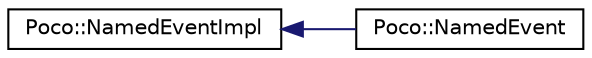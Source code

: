 digraph "Graphical Class Hierarchy"
{
 // LATEX_PDF_SIZE
  edge [fontname="Helvetica",fontsize="10",labelfontname="Helvetica",labelfontsize="10"];
  node [fontname="Helvetica",fontsize="10",shape=record];
  rankdir="LR";
  Node0 [label="Poco::NamedEventImpl",height=0.2,width=0.4,color="black", fillcolor="white", style="filled",URL="$classPoco_1_1NamedEventImpl.html",tooltip=" "];
  Node0 -> Node1 [dir="back",color="midnightblue",fontsize="10",style="solid",fontname="Helvetica"];
  Node1 [label="Poco::NamedEvent",height=0.2,width=0.4,color="black", fillcolor="white", style="filled",URL="$classPoco_1_1NamedEvent.html",tooltip=" "];
}
